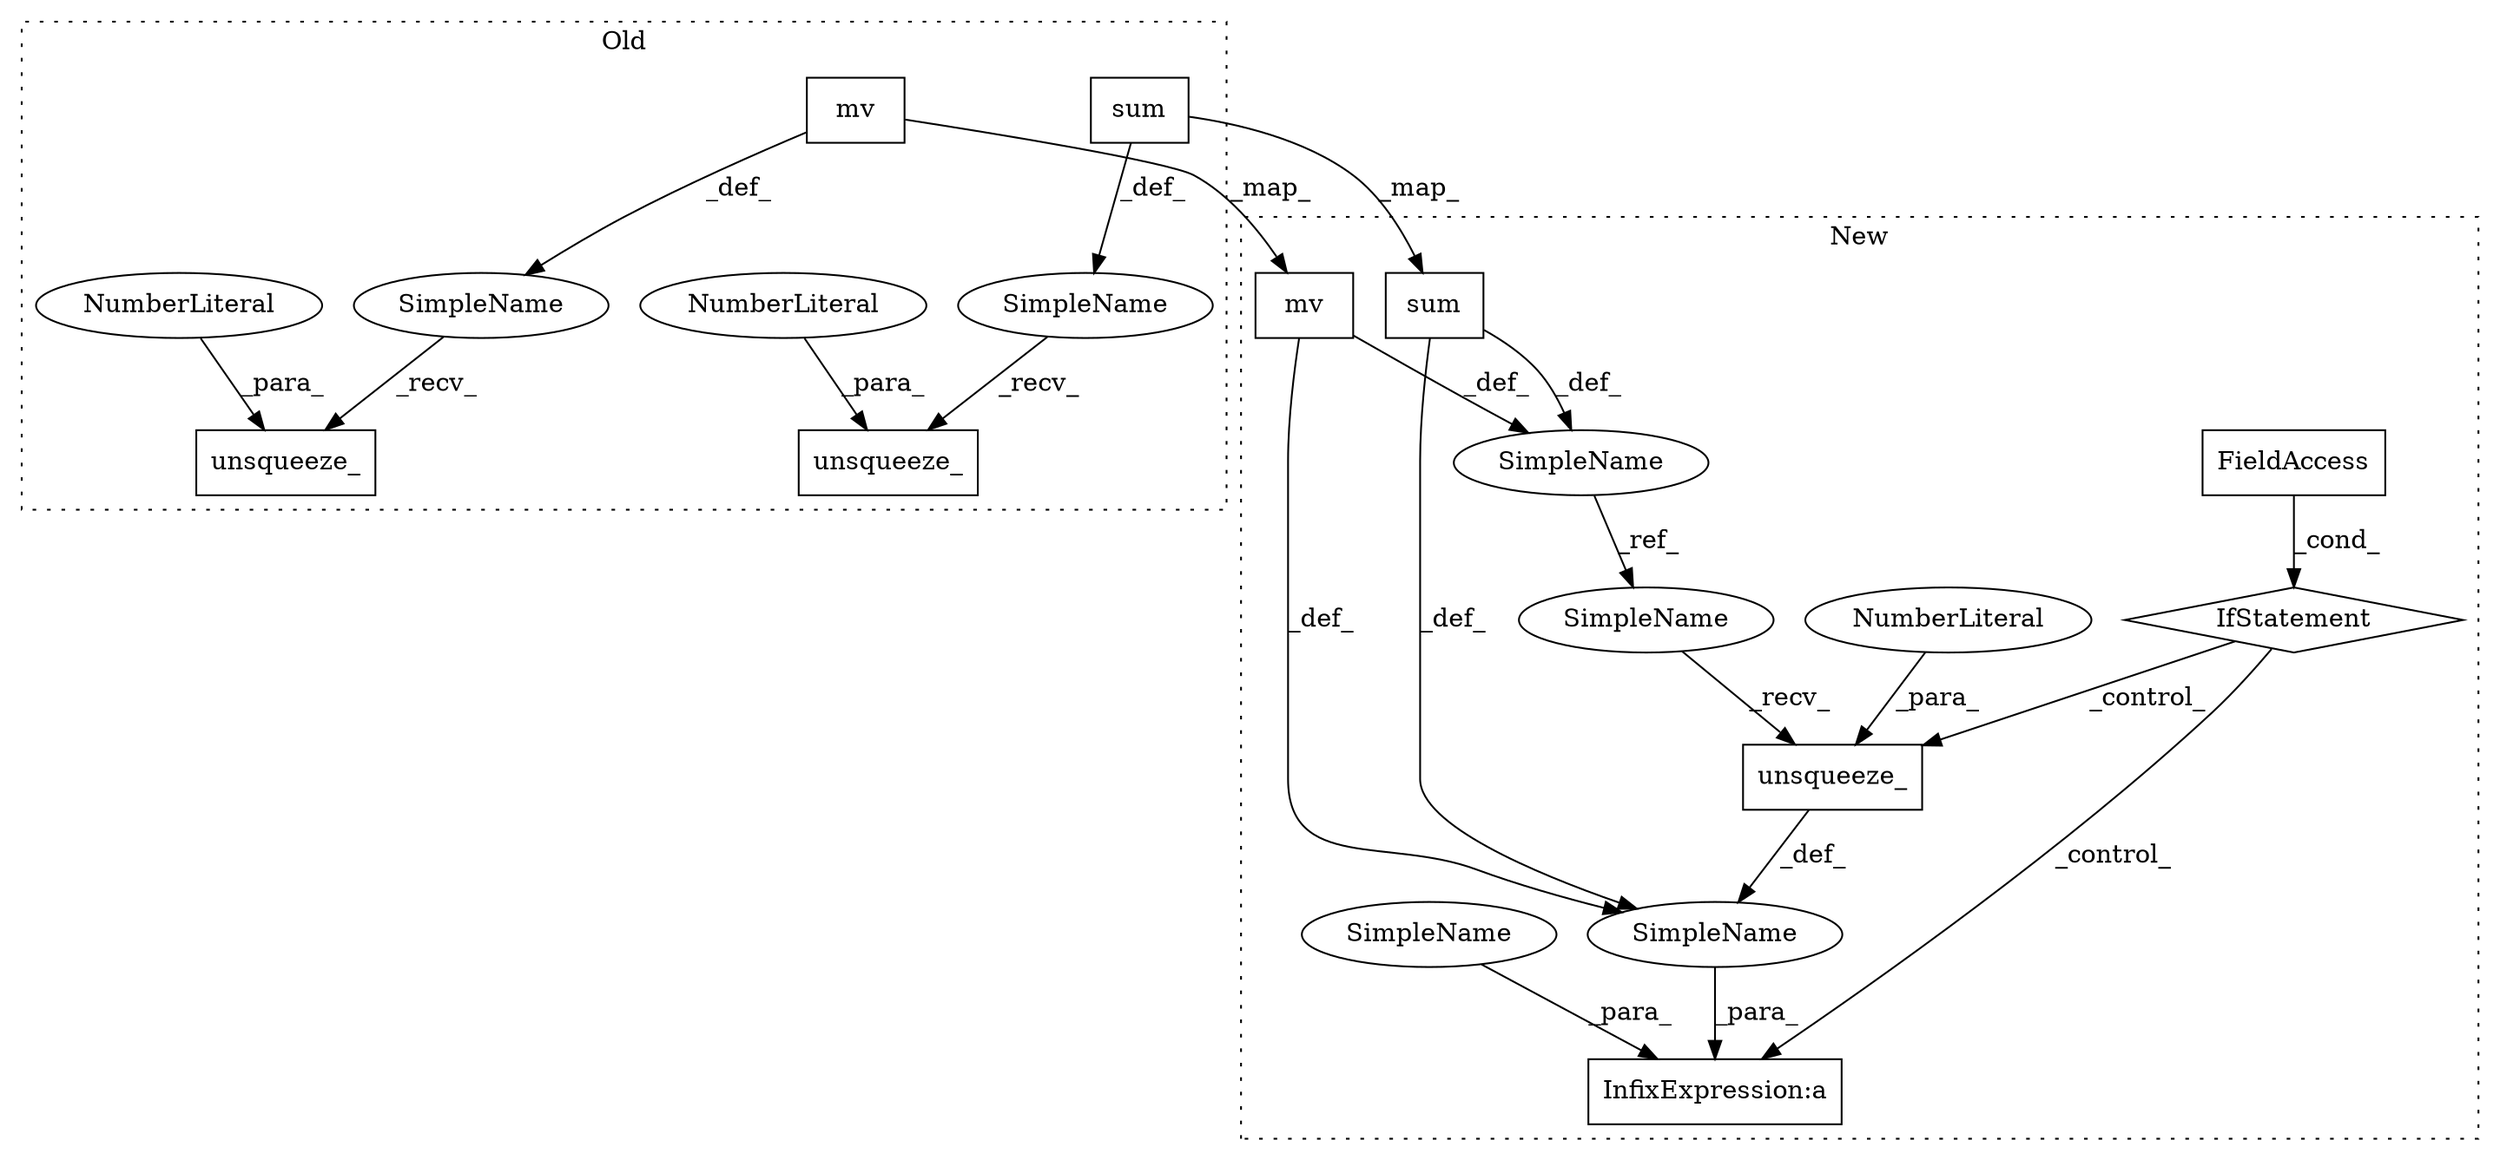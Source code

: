 digraph G {
subgraph cluster0 {
1 [label="mv" a="32" s="5510,5533" l="3,1" shape="box"];
6 [label="sum" a="32" s="5782,5787" l="4,1" shape="box"];
10 [label="unsqueeze_" a="32" s="5789,5801" l="11,1" shape="box"];
11 [label="NumberLiteral" a="34" s="5800" l="1" shape="ellipse"];
12 [label="unsqueeze_" a="32" s="5535,5547" l="11,1" shape="box"];
13 [label="NumberLiteral" a="34" s="5546" l="1" shape="ellipse"];
14 [label="SimpleName" a="42" s="" l="" shape="ellipse"];
15 [label="SimpleName" a="42" s="" l="" shape="ellipse"];
label = "Old";
style="dotted";
}
subgraph cluster1 {
2 [label="mv" a="32" s="5631,5654" l="3,1" shape="box"];
3 [label="SimpleName" a="42" s="5618" l="5" shape="ellipse"];
4 [label="unsqueeze_" a="32" s="5822,5834" l="11,1" shape="box"];
5 [label="sum" a="32" s="5751,5756" l="4,1" shape="box"];
7 [label="IfStatement" a="25" s="5766,5776" l="4,2" shape="diamond"];
8 [label="FieldAccess" a="22" s="5770" l="6" shape="box"];
9 [label="NumberLiteral" a="34" s="5833" l="1" shape="ellipse"];
16 [label="SimpleName" a="42" s="" l="" shape="ellipse"];
17 [label="InfixExpression:a" a="27" s="5813" l="3" shape="box"];
18 [label="SimpleName" a="42" s="" l="" shape="ellipse"];
19 [label="SimpleName" a="42" s="5816" l="5" shape="ellipse"];
label = "New";
style="dotted";
}
1 -> 2 [label="_map_"];
1 -> 14 [label="_def_"];
2 -> 3 [label="_def_"];
2 -> 16 [label="_def_"];
3 -> 19 [label="_ref_"];
4 -> 16 [label="_def_"];
5 -> 3 [label="_def_"];
5 -> 16 [label="_def_"];
6 -> 15 [label="_def_"];
6 -> 5 [label="_map_"];
7 -> 4 [label="_control_"];
7 -> 17 [label="_control_"];
8 -> 7 [label="_cond_"];
9 -> 4 [label="_para_"];
11 -> 10 [label="_para_"];
13 -> 12 [label="_para_"];
14 -> 12 [label="_recv_"];
15 -> 10 [label="_recv_"];
16 -> 17 [label="_para_"];
18 -> 17 [label="_para_"];
19 -> 4 [label="_recv_"];
}